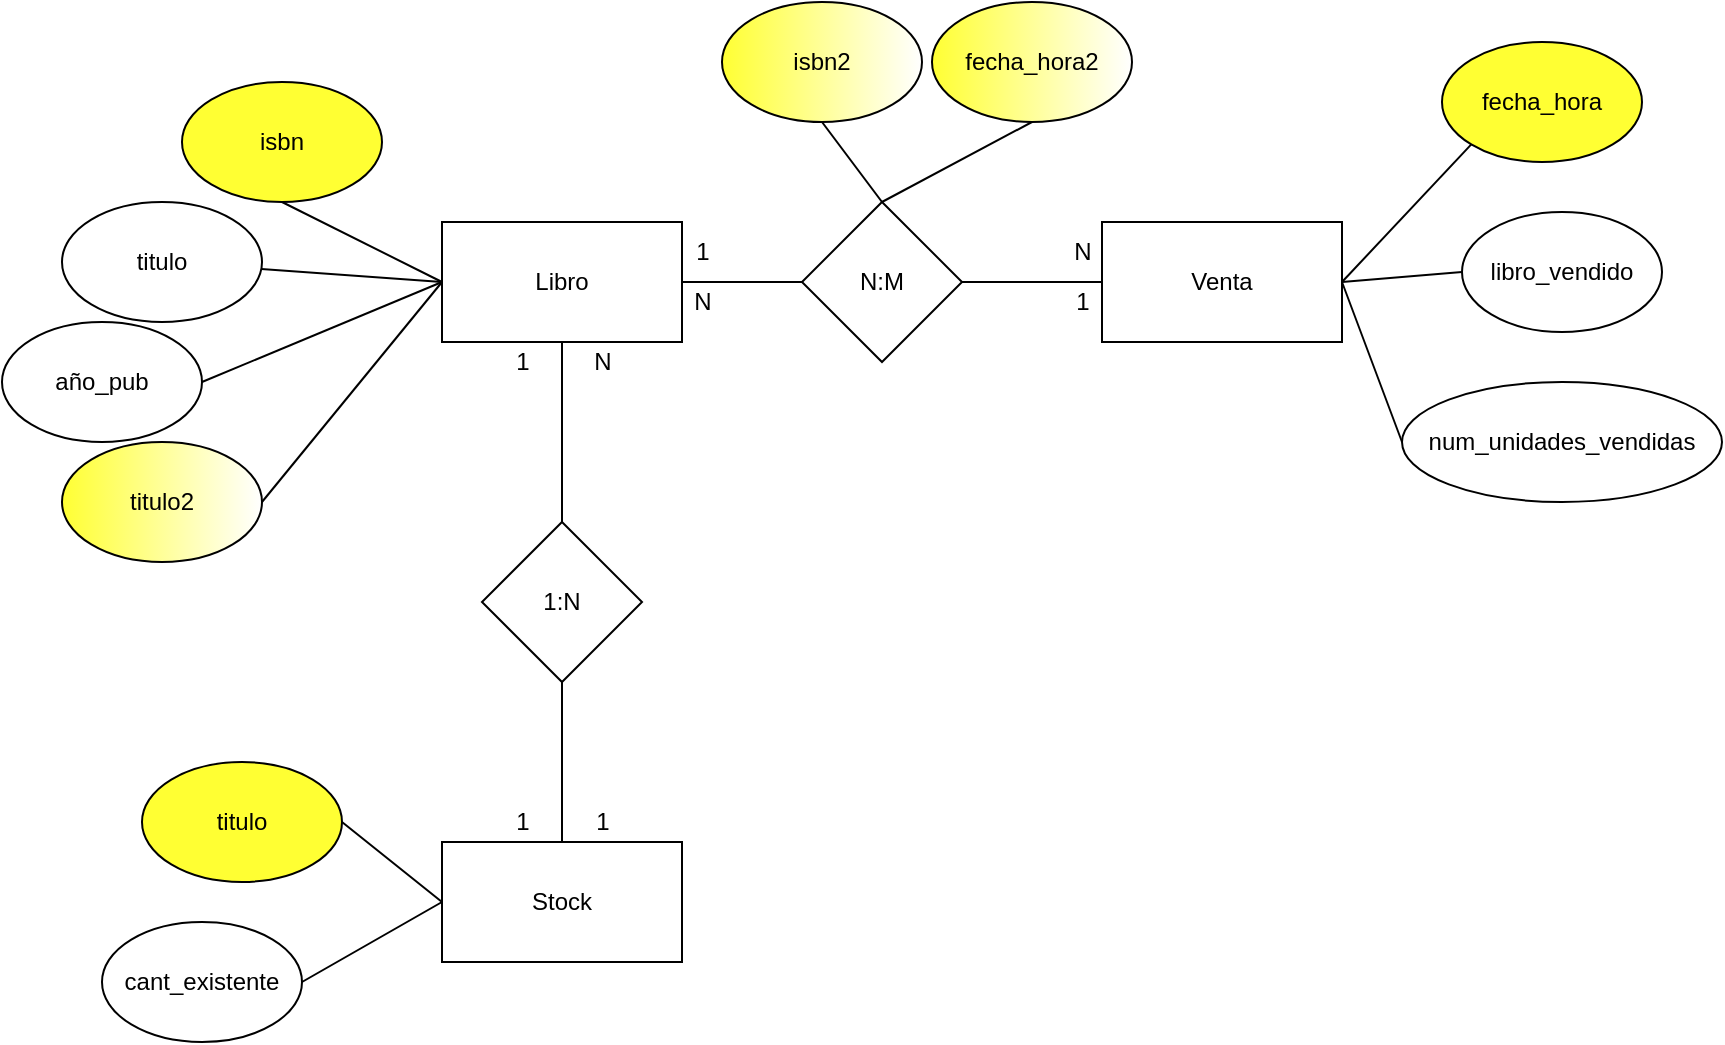 <mxfile version="20.2.0" type="github">
  <diagram id="R2lEEEUBdFMjLlhIrx00" name="Page-1">
    <mxGraphModel dx="1823" dy="766" grid="1" gridSize="10" guides="1" tooltips="1" connect="1" arrows="1" fold="1" page="1" pageScale="1" pageWidth="850" pageHeight="1100" math="0" shadow="0" extFonts="Permanent Marker^https://fonts.googleapis.com/css?family=Permanent+Marker">
      <root>
        <mxCell id="0" />
        <mxCell id="1" parent="0" />
        <mxCell id="viCMVrCXkihIOLoWAZFG-1" value="Libro" style="rounded=0;whiteSpace=wrap;html=1;" vertex="1" parent="1">
          <mxGeometry x="180" y="250" width="120" height="60" as="geometry" />
        </mxCell>
        <mxCell id="viCMVrCXkihIOLoWAZFG-2" value="titulo" style="ellipse;whiteSpace=wrap;html=1;" vertex="1" parent="1">
          <mxGeometry x="-10" y="240" width="100" height="60" as="geometry" />
        </mxCell>
        <mxCell id="viCMVrCXkihIOLoWAZFG-3" value="isbn" style="ellipse;whiteSpace=wrap;html=1;fillColor=#FFFF33;" vertex="1" parent="1">
          <mxGeometry x="50" y="180" width="100" height="60" as="geometry" />
        </mxCell>
        <mxCell id="viCMVrCXkihIOLoWAZFG-4" value="año_pub" style="ellipse;whiteSpace=wrap;html=1;" vertex="1" parent="1">
          <mxGeometry x="-40" y="300" width="100" height="60" as="geometry" />
        </mxCell>
        <mxCell id="viCMVrCXkihIOLoWAZFG-5" value="" style="endArrow=none;html=1;rounded=0;exitX=0;exitY=0.5;exitDx=0;exitDy=0;entryX=1;entryY=0.5;entryDx=0;entryDy=0;" edge="1" parent="1" source="viCMVrCXkihIOLoWAZFG-1" target="viCMVrCXkihIOLoWAZFG-4">
          <mxGeometry width="50" height="50" relative="1" as="geometry">
            <mxPoint x="370" y="420" as="sourcePoint" />
            <mxPoint x="420" y="370" as="targetPoint" />
          </mxGeometry>
        </mxCell>
        <mxCell id="viCMVrCXkihIOLoWAZFG-6" value="" style="endArrow=none;html=1;rounded=0;exitX=0;exitY=0.5;exitDx=0;exitDy=0;" edge="1" parent="1" source="viCMVrCXkihIOLoWAZFG-1" target="viCMVrCXkihIOLoWAZFG-2">
          <mxGeometry width="50" height="50" relative="1" as="geometry">
            <mxPoint x="370" y="420" as="sourcePoint" />
            <mxPoint x="420" y="370" as="targetPoint" />
          </mxGeometry>
        </mxCell>
        <mxCell id="viCMVrCXkihIOLoWAZFG-7" value="" style="endArrow=none;html=1;rounded=0;exitX=0;exitY=0.5;exitDx=0;exitDy=0;entryX=0.5;entryY=1;entryDx=0;entryDy=0;" edge="1" parent="1" source="viCMVrCXkihIOLoWAZFG-1" target="viCMVrCXkihIOLoWAZFG-3">
          <mxGeometry width="50" height="50" relative="1" as="geometry">
            <mxPoint x="370" y="420" as="sourcePoint" />
            <mxPoint x="420" y="370" as="targetPoint" />
          </mxGeometry>
        </mxCell>
        <mxCell id="viCMVrCXkihIOLoWAZFG-9" value="Stock" style="rounded=0;whiteSpace=wrap;html=1;" vertex="1" parent="1">
          <mxGeometry x="180" y="560" width="120" height="60" as="geometry" />
        </mxCell>
        <mxCell id="viCMVrCXkihIOLoWAZFG-10" value="titulo" style="ellipse;whiteSpace=wrap;html=1;fillColor=#FFFF33;" vertex="1" parent="1">
          <mxGeometry x="30" y="520" width="100" height="60" as="geometry" />
        </mxCell>
        <mxCell id="viCMVrCXkihIOLoWAZFG-11" value="cant_existente" style="ellipse;whiteSpace=wrap;html=1;" vertex="1" parent="1">
          <mxGeometry x="10" y="600" width="100" height="60" as="geometry" />
        </mxCell>
        <mxCell id="viCMVrCXkihIOLoWAZFG-12" value="" style="endArrow=none;html=1;rounded=0;exitX=0;exitY=0.5;exitDx=0;exitDy=0;entryX=1;entryY=0.5;entryDx=0;entryDy=0;" edge="1" parent="1" source="viCMVrCXkihIOLoWAZFG-9" target="viCMVrCXkihIOLoWAZFG-10">
          <mxGeometry width="50" height="50" relative="1" as="geometry">
            <mxPoint x="310" y="500" as="sourcePoint" />
            <mxPoint x="360" y="450" as="targetPoint" />
          </mxGeometry>
        </mxCell>
        <mxCell id="viCMVrCXkihIOLoWAZFG-13" value="" style="endArrow=none;html=1;rounded=0;exitX=0;exitY=0.5;exitDx=0;exitDy=0;entryX=1;entryY=0.5;entryDx=0;entryDy=0;" edge="1" parent="1" source="viCMVrCXkihIOLoWAZFG-9" target="viCMVrCXkihIOLoWAZFG-11">
          <mxGeometry width="50" height="50" relative="1" as="geometry">
            <mxPoint x="310" y="600" as="sourcePoint" />
            <mxPoint x="350" y="560" as="targetPoint" />
          </mxGeometry>
        </mxCell>
        <mxCell id="viCMVrCXkihIOLoWAZFG-14" value="1" style="text;html=1;align=center;verticalAlign=middle;resizable=0;points=[];autosize=1;strokeColor=none;fillColor=none;" vertex="1" parent="1">
          <mxGeometry x="205" y="305" width="30" height="30" as="geometry" />
        </mxCell>
        <mxCell id="viCMVrCXkihIOLoWAZFG-15" value="1" style="text;html=1;align=center;verticalAlign=middle;resizable=0;points=[];autosize=1;strokeColor=none;fillColor=none;" vertex="1" parent="1">
          <mxGeometry x="205" y="535" width="30" height="30" as="geometry" />
        </mxCell>
        <mxCell id="viCMVrCXkihIOLoWAZFG-16" value="1" style="text;html=1;align=center;verticalAlign=middle;resizable=0;points=[];autosize=1;strokeColor=none;fillColor=none;" vertex="1" parent="1">
          <mxGeometry x="245" y="535" width="30" height="30" as="geometry" />
        </mxCell>
        <mxCell id="viCMVrCXkihIOLoWAZFG-17" value="N" style="text;html=1;align=center;verticalAlign=middle;resizable=0;points=[];autosize=1;strokeColor=none;fillColor=none;" vertex="1" parent="1">
          <mxGeometry x="245" y="305" width="30" height="30" as="geometry" />
        </mxCell>
        <mxCell id="viCMVrCXkihIOLoWAZFG-19" value="1:N" style="rhombus;whiteSpace=wrap;html=1;fillColor=#FFFFFF;" vertex="1" parent="1">
          <mxGeometry x="200" y="400" width="80" height="80" as="geometry" />
        </mxCell>
        <mxCell id="viCMVrCXkihIOLoWAZFG-20" value="" style="endArrow=none;html=1;rounded=0;exitX=0.5;exitY=1;exitDx=0;exitDy=0;" edge="1" parent="1" source="viCMVrCXkihIOLoWAZFG-19" target="viCMVrCXkihIOLoWAZFG-9">
          <mxGeometry width="50" height="50" relative="1" as="geometry">
            <mxPoint x="370" y="420" as="sourcePoint" />
            <mxPoint x="420" y="370" as="targetPoint" />
          </mxGeometry>
        </mxCell>
        <mxCell id="viCMVrCXkihIOLoWAZFG-21" value="" style="endArrow=none;html=1;rounded=0;exitX=0.5;exitY=0;exitDx=0;exitDy=0;" edge="1" parent="1" source="viCMVrCXkihIOLoWAZFG-19" target="viCMVrCXkihIOLoWAZFG-1">
          <mxGeometry width="50" height="50" relative="1" as="geometry">
            <mxPoint x="370" y="420" as="sourcePoint" />
            <mxPoint x="420" y="370" as="targetPoint" />
          </mxGeometry>
        </mxCell>
        <mxCell id="viCMVrCXkihIOLoWAZFG-22" value="titulo2" style="ellipse;whiteSpace=wrap;html=1;fillColor=#FFFF33;gradientColor=#FFFFFF;gradientDirection=east;" vertex="1" parent="1">
          <mxGeometry x="-10" y="360" width="100" height="60" as="geometry" />
        </mxCell>
        <mxCell id="viCMVrCXkihIOLoWAZFG-23" value="" style="endArrow=none;html=1;rounded=0;exitX=0;exitY=0.5;exitDx=0;exitDy=0;entryX=1;entryY=0.5;entryDx=0;entryDy=0;" edge="1" parent="1" source="viCMVrCXkihIOLoWAZFG-1" target="viCMVrCXkihIOLoWAZFG-22">
          <mxGeometry width="50" height="50" relative="1" as="geometry">
            <mxPoint x="370" y="420" as="sourcePoint" />
            <mxPoint x="420" y="370" as="targetPoint" />
          </mxGeometry>
        </mxCell>
        <mxCell id="viCMVrCXkihIOLoWAZFG-24" value="Venta" style="rounded=0;whiteSpace=wrap;html=1;fillColor=#FFFFFF;gradientColor=none;gradientDirection=east;" vertex="1" parent="1">
          <mxGeometry x="510" y="250" width="120" height="60" as="geometry" />
        </mxCell>
        <mxCell id="viCMVrCXkihIOLoWAZFG-25" value="fecha_hora" style="ellipse;whiteSpace=wrap;html=1;fillColor=#FFFF33;" vertex="1" parent="1">
          <mxGeometry x="680" y="160" width="100" height="60" as="geometry" />
        </mxCell>
        <mxCell id="viCMVrCXkihIOLoWAZFG-26" value="libro_vendido" style="ellipse;whiteSpace=wrap;html=1;" vertex="1" parent="1">
          <mxGeometry x="690" y="245" width="100" height="60" as="geometry" />
        </mxCell>
        <mxCell id="viCMVrCXkihIOLoWAZFG-27" value="num_unidades_vendidas" style="ellipse;whiteSpace=wrap;html=1;" vertex="1" parent="1">
          <mxGeometry x="660" y="330" width="160" height="60" as="geometry" />
        </mxCell>
        <mxCell id="viCMVrCXkihIOLoWAZFG-28" value="" style="endArrow=none;html=1;rounded=0;exitX=1;exitY=0.5;exitDx=0;exitDy=0;entryX=0;entryY=0.5;entryDx=0;entryDy=0;" edge="1" parent="1" source="viCMVrCXkihIOLoWAZFG-24" target="viCMVrCXkihIOLoWAZFG-27">
          <mxGeometry width="50" height="50" relative="1" as="geometry">
            <mxPoint x="450" y="360" as="sourcePoint" />
            <mxPoint x="500" y="310" as="targetPoint" />
          </mxGeometry>
        </mxCell>
        <mxCell id="viCMVrCXkihIOLoWAZFG-29" value="" style="endArrow=none;html=1;rounded=0;entryX=1;entryY=0.5;entryDx=0;entryDy=0;exitX=0;exitY=0.5;exitDx=0;exitDy=0;" edge="1" parent="1" source="viCMVrCXkihIOLoWAZFG-26" target="viCMVrCXkihIOLoWAZFG-24">
          <mxGeometry width="50" height="50" relative="1" as="geometry">
            <mxPoint x="450" y="360" as="sourcePoint" />
            <mxPoint x="500" y="310" as="targetPoint" />
          </mxGeometry>
        </mxCell>
        <mxCell id="viCMVrCXkihIOLoWAZFG-30" value="" style="endArrow=none;html=1;rounded=0;exitX=1;exitY=0.5;exitDx=0;exitDy=0;entryX=0;entryY=1;entryDx=0;entryDy=0;" edge="1" parent="1" source="viCMVrCXkihIOLoWAZFG-24" target="viCMVrCXkihIOLoWAZFG-25">
          <mxGeometry width="50" height="50" relative="1" as="geometry">
            <mxPoint x="450" y="360" as="sourcePoint" />
            <mxPoint x="500" y="310" as="targetPoint" />
          </mxGeometry>
        </mxCell>
        <mxCell id="viCMVrCXkihIOLoWAZFG-31" value="" style="endArrow=none;html=1;rounded=0;" edge="1" parent="1" source="viCMVrCXkihIOLoWAZFG-24" target="viCMVrCXkihIOLoWAZFG-36">
          <mxGeometry width="50" height="50" relative="1" as="geometry">
            <mxPoint x="400" y="360" as="sourcePoint" />
            <mxPoint x="450" y="310" as="targetPoint" />
          </mxGeometry>
        </mxCell>
        <mxCell id="viCMVrCXkihIOLoWAZFG-32" value="1" style="text;html=1;align=center;verticalAlign=middle;resizable=0;points=[];autosize=1;strokeColor=none;fillColor=none;" vertex="1" parent="1">
          <mxGeometry x="295" y="250" width="30" height="30" as="geometry" />
        </mxCell>
        <mxCell id="viCMVrCXkihIOLoWAZFG-33" value="N" style="text;html=1;align=center;verticalAlign=middle;resizable=0;points=[];autosize=1;strokeColor=none;fillColor=none;" vertex="1" parent="1">
          <mxGeometry x="485" y="250" width="30" height="30" as="geometry" />
        </mxCell>
        <mxCell id="viCMVrCXkihIOLoWAZFG-34" value="1" style="text;html=1;align=center;verticalAlign=middle;resizable=0;points=[];autosize=1;strokeColor=none;fillColor=none;" vertex="1" parent="1">
          <mxGeometry x="485" y="275" width="30" height="30" as="geometry" />
        </mxCell>
        <mxCell id="viCMVrCXkihIOLoWAZFG-35" value="N" style="text;html=1;align=center;verticalAlign=middle;resizable=0;points=[];autosize=1;strokeColor=none;fillColor=none;" vertex="1" parent="1">
          <mxGeometry x="295" y="275" width="30" height="30" as="geometry" />
        </mxCell>
        <mxCell id="viCMVrCXkihIOLoWAZFG-36" value="N:M" style="rhombus;whiteSpace=wrap;html=1;fillColor=#FFFFFF;gradientColor=none;gradientDirection=east;" vertex="1" parent="1">
          <mxGeometry x="360" y="240" width="80" height="80" as="geometry" />
        </mxCell>
        <mxCell id="viCMVrCXkihIOLoWAZFG-37" value="" style="endArrow=none;html=1;rounded=0;entryX=0;entryY=0.5;entryDx=0;entryDy=0;" edge="1" parent="1" source="viCMVrCXkihIOLoWAZFG-1" target="viCMVrCXkihIOLoWAZFG-36">
          <mxGeometry width="50" height="50" relative="1" as="geometry">
            <mxPoint x="400" y="360" as="sourcePoint" />
            <mxPoint x="450" y="310" as="targetPoint" />
          </mxGeometry>
        </mxCell>
        <mxCell id="viCMVrCXkihIOLoWAZFG-38" value="isbn2" style="ellipse;whiteSpace=wrap;html=1;fillColor=#FFFF33;gradientColor=#FFFFFF;gradientDirection=east;" vertex="1" parent="1">
          <mxGeometry x="320" y="140" width="100" height="60" as="geometry" />
        </mxCell>
        <mxCell id="viCMVrCXkihIOLoWAZFG-39" value="fecha_hora2" style="ellipse;whiteSpace=wrap;html=1;fillColor=#FFFF33;gradientColor=#FFFFFF;gradientDirection=east;" vertex="1" parent="1">
          <mxGeometry x="425" y="140" width="100" height="60" as="geometry" />
        </mxCell>
        <mxCell id="viCMVrCXkihIOLoWAZFG-41" value="" style="endArrow=none;html=1;rounded=0;exitX=0.5;exitY=0;exitDx=0;exitDy=0;entryX=0.5;entryY=1;entryDx=0;entryDy=0;" edge="1" parent="1" source="viCMVrCXkihIOLoWAZFG-36" target="viCMVrCXkihIOLoWAZFG-38">
          <mxGeometry width="50" height="50" relative="1" as="geometry">
            <mxPoint x="390" y="360" as="sourcePoint" />
            <mxPoint x="440" y="310" as="targetPoint" />
          </mxGeometry>
        </mxCell>
        <mxCell id="viCMVrCXkihIOLoWAZFG-42" value="" style="endArrow=none;html=1;rounded=0;exitX=0.5;exitY=0;exitDx=0;exitDy=0;entryX=0.5;entryY=1;entryDx=0;entryDy=0;" edge="1" parent="1" source="viCMVrCXkihIOLoWAZFG-36" target="viCMVrCXkihIOLoWAZFG-39">
          <mxGeometry width="50" height="50" relative="1" as="geometry">
            <mxPoint x="390" y="360" as="sourcePoint" />
            <mxPoint x="440" y="310" as="targetPoint" />
          </mxGeometry>
        </mxCell>
      </root>
    </mxGraphModel>
  </diagram>
</mxfile>
